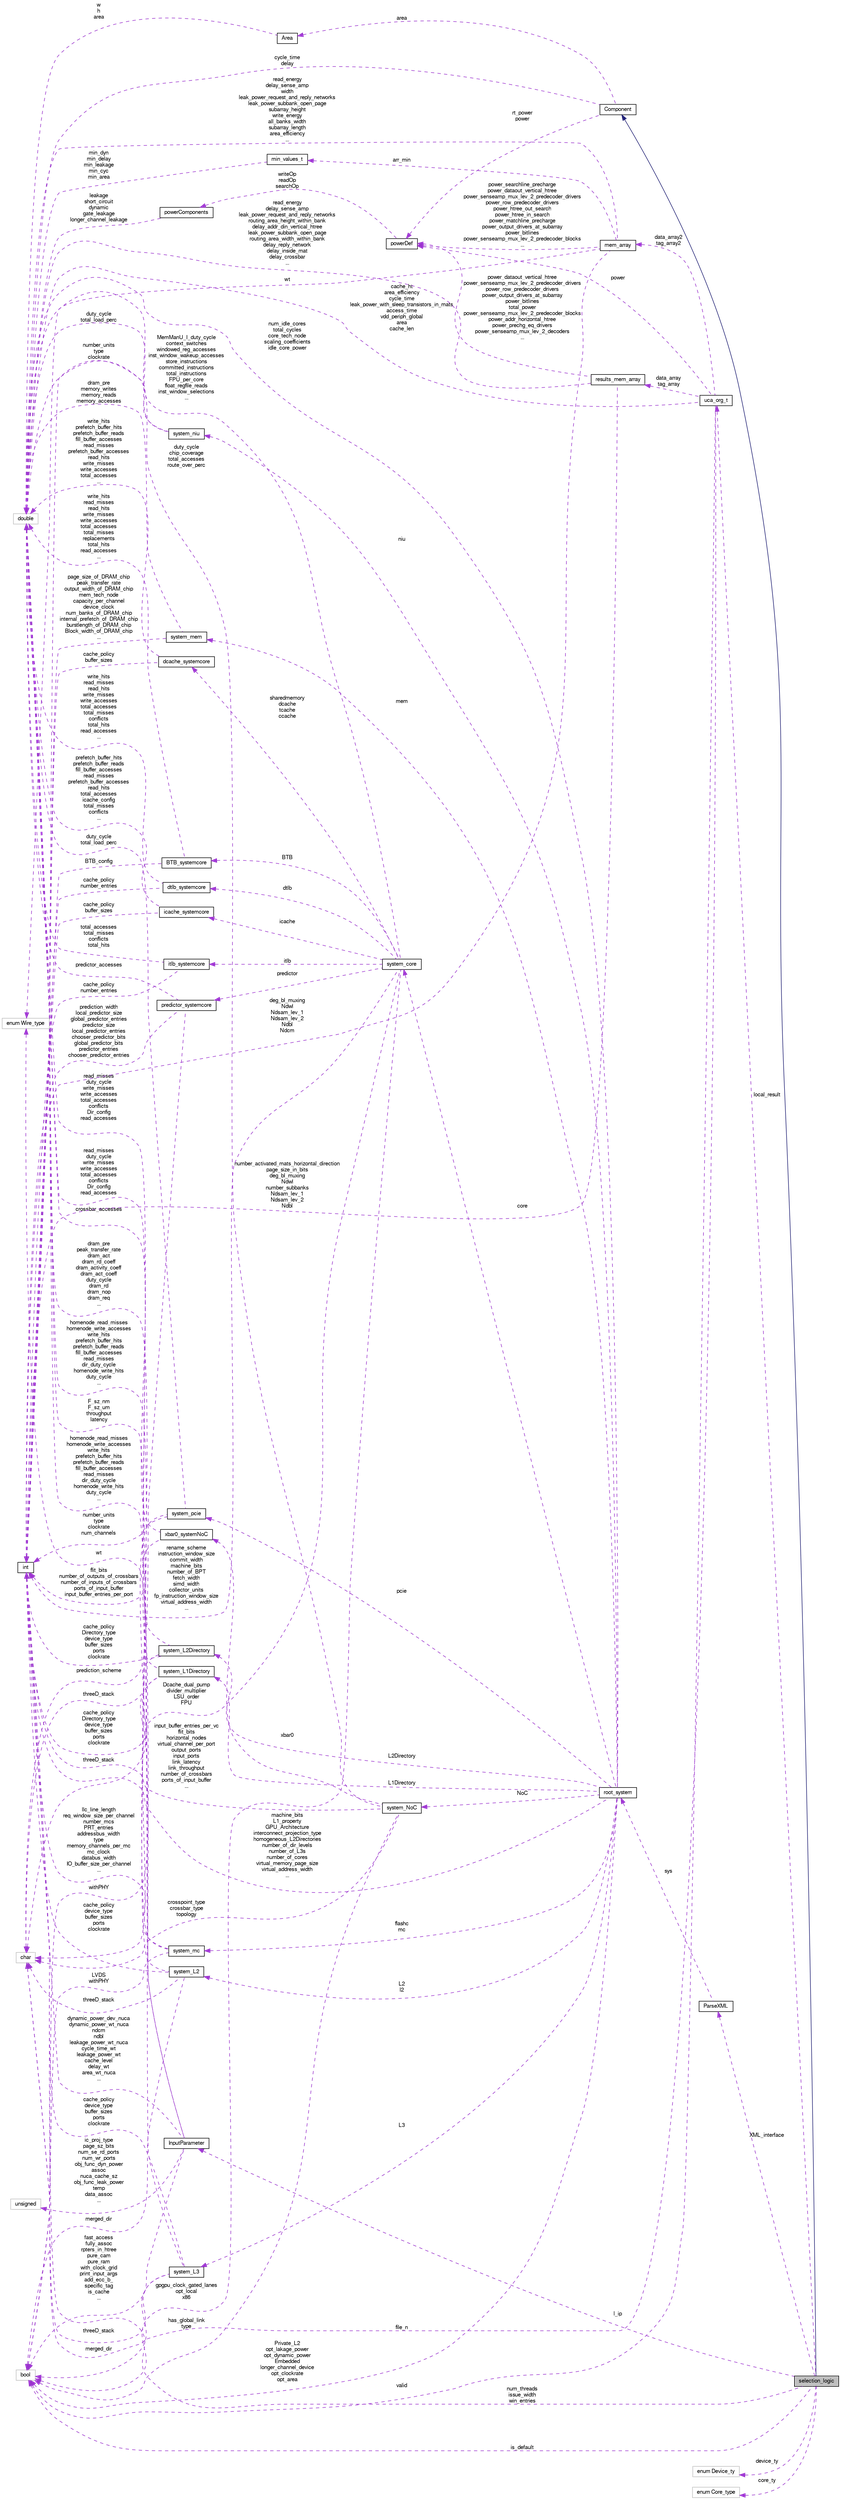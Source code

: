 digraph G
{
  bgcolor="transparent";
  edge [fontname="FreeSans",fontsize="10",labelfontname="FreeSans",labelfontsize="10"];
  node [fontname="FreeSans",fontsize="10",shape=record];
  rankdir=LR;
  Node1 [label="selection_logic",height=0.2,width=0.4,color="black", fillcolor="grey75", style="filled" fontcolor="black"];
  Node2 -> Node1 [dir=back,color="midnightblue",fontsize="10",style="solid",fontname="FreeSans"];
  Node2 [label="Component",height=0.2,width=0.4,color="black",URL="$classComponent.html"];
  Node3 -> Node2 [dir=back,color="darkorchid3",fontsize="10",style="dashed",label="cycle_time\ndelay",fontname="FreeSans"];
  Node3 [label="double",height=0.2,width=0.4,color="grey75"];
  Node4 -> Node2 [dir=back,color="darkorchid3",fontsize="10",style="dashed",label="rt_power\npower",fontname="FreeSans"];
  Node4 [label="powerDef",height=0.2,width=0.4,color="black",URL="$classpowerDef.html"];
  Node5 -> Node4 [dir=back,color="darkorchid3",fontsize="10",style="dashed",label="writeOp\nreadOp\nsearchOp",fontname="FreeSans"];
  Node5 [label="powerComponents",height=0.2,width=0.4,color="black",URL="$classpowerComponents.html"];
  Node3 -> Node5 [dir=back,color="darkorchid3",fontsize="10",style="dashed",label="leakage\nshort_circuit\ndynamic\ngate_leakage\nlonger_channel_leakage",fontname="FreeSans"];
  Node6 -> Node2 [dir=back,color="darkorchid3",fontsize="10",style="dashed",label="area",fontname="FreeSans"];
  Node6 [label="Area",height=0.2,width=0.4,color="black",URL="$classArea.html"];
  Node3 -> Node6 [dir=back,color="darkorchid3",fontsize="10",style="dashed",label="w\nh\narea",fontname="FreeSans"];
  Node7 -> Node1 [dir=back,color="darkorchid3",fontsize="10",style="dashed",label="device_ty",fontname="FreeSans"];
  Node7 [label="enum Device_ty",height=0.2,width=0.4,color="grey75"];
  Node8 -> Node1 [dir=back,color="darkorchid3",fontsize="10",style="dashed",label="local_result",fontname="FreeSans"];
  Node8 [label="uca_org_t",height=0.2,width=0.4,color="black",URL="$classuca__org__t.html"];
  Node3 -> Node8 [dir=back,color="darkorchid3",fontsize="10",style="dashed",label="cache_ht\narea_efficiency\ncycle_time\nleak_power_with_sleep_transistors_in_mats\naccess_time\nvdd_periph_global\narea\ncache_len",fontname="FreeSans"];
  Node9 -> Node8 [dir=back,color="darkorchid3",fontsize="10",style="dashed",label="file_n",fontname="FreeSans"];
  Node9 [label="char",height=0.2,width=0.4,color="grey75"];
  Node4 -> Node8 [dir=back,color="darkorchid3",fontsize="10",style="dashed",label="power",fontname="FreeSans"];
  Node10 -> Node8 [dir=back,color="darkorchid3",fontsize="10",style="dashed",label="data_array2\ntag_array2",fontname="FreeSans"];
  Node10 [label="mem_array",height=0.2,width=0.4,color="black",URL="$classmem__array.html"];
  Node3 -> Node10 [dir=back,color="darkorchid3",fontsize="10",style="dashed",label="read_energy\ndelay_sense_amp\nwidth\nleak_power_request_and_reply_networks\nleak_power_subbank_open_page\nsubarray_height\nwrite_energy\nall_banks_width\nsubarray_length\narea_efficiency\n...",fontname="FreeSans"];
  Node11 -> Node10 [dir=back,color="darkorchid3",fontsize="10",style="dashed",label="arr_min",fontname="FreeSans"];
  Node11 [label="min_values_t",height=0.2,width=0.4,color="black",URL="$classmin__values__t.html"];
  Node3 -> Node11 [dir=back,color="darkorchid3",fontsize="10",style="dashed",label="min_dyn\nmin_delay\nmin_leakage\nmin_cyc\nmin_area",fontname="FreeSans"];
  Node4 -> Node10 [dir=back,color="darkorchid3",fontsize="10",style="dashed",label="power_searchline_precharge\npower_dataout_vertical_htree\npower_senseamp_mux_lev_2_predecoder_drivers\npower_row_predecoder_drivers\npower_htree_out_search\npower_htree_in_search\npower_matchline_precharge\npower_output_drivers_at_subarray\npower_bitlines\npower_senseamp_mux_lev_2_predecoder_blocks\n...",fontname="FreeSans"];
  Node12 -> Node10 [dir=back,color="darkorchid3",fontsize="10",style="dashed",label="deg_bl_muxing\nNdwl\nNdsam_lev_1\nNdsam_lev_2\nNdbl\nNdcm",fontname="FreeSans"];
  Node12 [label="int",height=0.2,width=0.4,color="black",URL="$classint.html"];
  Node13 -> Node10 [dir=back,color="darkorchid3",fontsize="10",style="dashed",label="wt",fontname="FreeSans"];
  Node13 [label="enum Wire_type",height=0.2,width=0.4,color="grey75"];
  Node14 -> Node8 [dir=back,color="darkorchid3",fontsize="10",style="dashed",label="data_array\ntag_array",fontname="FreeSans"];
  Node14 [label="results_mem_array",height=0.2,width=0.4,color="black",URL="$structresults__mem__array.html"];
  Node3 -> Node14 [dir=back,color="darkorchid3",fontsize="10",style="dashed",label="read_energy\ndelay_sense_amp\nleak_power_request_and_reply_networks\nrouting_area_height_within_bank\ndelay_addr_din_vertical_htree\nleak_power_subbank_open_page\nrouting_area_width_within_bank\ndelay_reply_network\ndelay_inside_mat\ndelay_crossbar\n...",fontname="FreeSans"];
  Node4 -> Node14 [dir=back,color="darkorchid3",fontsize="10",style="dashed",label="power_dataout_vertical_htree\npower_senseamp_mux_lev_2_predecoder_drivers\npower_row_predecoder_drivers\npower_output_drivers_at_subarray\npower_bitlines\ntotal_power\npower_senseamp_mux_lev_2_predecoder_blocks\npower_addr_horizontal_htree\npower_prechg_eq_drivers\npower_senseamp_mux_lev_2_decoders\n...",fontname="FreeSans"];
  Node12 -> Node14 [dir=back,color="darkorchid3",fontsize="10",style="dashed",label="number_activated_mats_horizontal_direction\npage_size_in_bits\ndeg_bl_muxing\nNdwl\nnumber_subbanks\nNdsam_lev_1\nNdsam_lev_2\nNdbl",fontname="FreeSans"];
  Node15 -> Node8 [dir=back,color="darkorchid3",fontsize="10",style="dashed",label="valid",fontname="FreeSans"];
  Node15 [label="bool",height=0.2,width=0.4,color="grey75"];
  Node12 -> Node1 [dir=back,color="darkorchid3",fontsize="10",style="dashed",label="num_threads\nissue_width\nwin_entries",fontname="FreeSans"];
  Node15 -> Node1 [dir=back,color="darkorchid3",fontsize="10",style="dashed",label="is_default",fontname="FreeSans"];
  Node16 -> Node1 [dir=back,color="darkorchid3",fontsize="10",style="dashed",label="l_ip",fontname="FreeSans"];
  Node16 [label="InputParameter",height=0.2,width=0.4,color="black",URL="$classInputParameter.html"];
  Node3 -> Node16 [dir=back,color="darkorchid3",fontsize="10",style="dashed",label="F_sz_nm\nF_sz_um\nthroughput\nlatency",fontname="FreeSans"];
  Node12 -> Node16 [dir=back,color="darkorchid3",fontsize="10",style="dashed",label="dynamic_power_dev_nuca\ndynamic_power_wt_nuca\nndcm\nndbl\nleakage_power_wt_nuca\ncycle_time_wt\nleakage_power_wt\ncache_level\ndelay_wt\narea_wt_nuca\n...",fontname="FreeSans"];
  Node15 -> Node16 [dir=back,color="darkorchid3",fontsize="10",style="dashed",label="fast_access\nfully_assoc\nrpters_in_htree\npure_cam\npure_ram\nwith_clock_grid\nprint_input_args\nadd_ecc_b_\nspecific_tag\nis_cache\n...",fontname="FreeSans"];
  Node13 -> Node16 [dir=back,color="darkorchid3",fontsize="10",style="dashed",label="wt",fontname="FreeSans"];
  Node17 -> Node16 [dir=back,color="darkorchid3",fontsize="10",style="dashed",label="ic_proj_type\npage_sz_bits\nnum_se_rd_ports\nnum_wr_ports\nobj_func_dyn_power\nassoc\nnuca_cache_sz\nobj_func_leak_power\ntemp\ndata_assoc\n...",fontname="FreeSans"];
  Node17 [label="unsigned",height=0.2,width=0.4,color="grey75"];
  Node18 -> Node1 [dir=back,color="darkorchid3",fontsize="10",style="dashed",label="XML_interface",fontname="FreeSans"];
  Node18 [label="ParseXML",height=0.2,width=0.4,color="black",URL="$classParseXML.html"];
  Node19 -> Node18 [dir=back,color="darkorchid3",fontsize="10",style="dashed",label="sys",fontname="FreeSans"];
  Node19 [label="root_system",height=0.2,width=0.4,color="black",URL="$structroot__system.html"];
  Node20 -> Node19 [dir=back,color="darkorchid3",fontsize="10",style="dashed",label="L2\nl2",fontname="FreeSans"];
  Node20 [label="system_L2",height=0.2,width=0.4,color="black",URL="$structsystem__L2.html"];
  Node3 -> Node20 [dir=back,color="darkorchid3",fontsize="10",style="dashed",label="homenode_read_misses\nhomenode_write_accesses\nwrite_hits\nprefetch_buffer_hits\nprefetch_buffer_reads\nfill_buffer_accesses\nread_misses\ndir_duty_cycle\nhomenode_write_hits\nduty_cycle\n...",fontname="FreeSans"];
  Node9 -> Node20 [dir=back,color="darkorchid3",fontsize="10",style="dashed",label="threeD_stack",fontname="FreeSans"];
  Node12 -> Node20 [dir=back,color="darkorchid3",fontsize="10",style="dashed",label="cache_policy\ndevice_type\nbuffer_sizes\nports\nclockrate",fontname="FreeSans"];
  Node15 -> Node20 [dir=back,color="darkorchid3",fontsize="10",style="dashed",label="merged_dir",fontname="FreeSans"];
  Node21 -> Node19 [dir=back,color="darkorchid3",fontsize="10",style="dashed",label="L3",fontname="FreeSans"];
  Node21 [label="system_L3",height=0.2,width=0.4,color="black",URL="$structsystem__L3.html"];
  Node3 -> Node21 [dir=back,color="darkorchid3",fontsize="10",style="dashed",label="homenode_read_misses\nhomenode_write_accesses\nwrite_hits\nprefetch_buffer_hits\nprefetch_buffer_reads\nfill_buffer_accesses\nread_misses\ndir_duty_cycle\nhomenode_write_hits\nduty_cycle\n...",fontname="FreeSans"];
  Node9 -> Node21 [dir=back,color="darkorchid3",fontsize="10",style="dashed",label="threeD_stack",fontname="FreeSans"];
  Node12 -> Node21 [dir=back,color="darkorchid3",fontsize="10",style="dashed",label="cache_policy\ndevice_type\nbuffer_sizes\nports\nclockrate",fontname="FreeSans"];
  Node15 -> Node21 [dir=back,color="darkorchid3",fontsize="10",style="dashed",label="merged_dir",fontname="FreeSans"];
  Node3 -> Node19 [dir=back,color="darkorchid3",fontsize="10",style="dashed",label="num_idle_cores\ntotal_cycles\ncore_tech_node\nscaling_coefficients\nidle_core_power",fontname="FreeSans"];
  Node22 -> Node19 [dir=back,color="darkorchid3",fontsize="10",style="dashed",label="L2Directory",fontname="FreeSans"];
  Node22 [label="system_L2Directory",height=0.2,width=0.4,color="black",URL="$structsystem__L2Directory.html"];
  Node3 -> Node22 [dir=back,color="darkorchid3",fontsize="10",style="dashed",label="read_misses\nduty_cycle\nwrite_misses\nwrite_accesses\ntotal_accesses\nconflicts\nDir_config\nread_accesses",fontname="FreeSans"];
  Node9 -> Node22 [dir=back,color="darkorchid3",fontsize="10",style="dashed",label="threeD_stack",fontname="FreeSans"];
  Node12 -> Node22 [dir=back,color="darkorchid3",fontsize="10",style="dashed",label="cache_policy\nDirectory_type\ndevice_type\nbuffer_sizes\nports\nclockrate",fontname="FreeSans"];
  Node23 -> Node19 [dir=back,color="darkorchid3",fontsize="10",style="dashed",label="flashc\nmc",fontname="FreeSans"];
  Node23 [label="system_mc",height=0.2,width=0.4,color="black",URL="$structsystem__mc.html"];
  Node3 -> Node23 [dir=back,color="darkorchid3",fontsize="10",style="dashed",label="dram_pre\npeak_transfer_rate\ndram_act\ndram_rd_coeff\ndram_activity_coeff\ndram_act_coeff\nduty_cycle\ndram_rd\ndram_nop\ndram_req\n...",fontname="FreeSans"];
  Node12 -> Node23 [dir=back,color="darkorchid3",fontsize="10",style="dashed",label="llc_line_length\nreq_window_size_per_channel\nnumber_mcs\nPRT_entries\naddressbus_width\ntype\nmemory_channels_per_mc\nmc_clock\ndatabus_width\nIO_buffer_size_per_channel\n...",fontname="FreeSans"];
  Node15 -> Node23 [dir=back,color="darkorchid3",fontsize="10",style="dashed",label="LVDS\nwithPHY",fontname="FreeSans"];
  Node24 -> Node19 [dir=back,color="darkorchid3",fontsize="10",style="dashed",label="mem",fontname="FreeSans"];
  Node24 [label="system_mem",height=0.2,width=0.4,color="black",URL="$structsystem__mem.html"];
  Node3 -> Node24 [dir=back,color="darkorchid3",fontsize="10",style="dashed",label="dram_pre\nmemory_writes\nmemory_reads\nmemory_accesses",fontname="FreeSans"];
  Node12 -> Node24 [dir=back,color="darkorchid3",fontsize="10",style="dashed",label="page_size_of_DRAM_chip\npeak_transfer_rate\noutput_width_of_DRAM_chip\nmem_tech_node\ncapacity_per_channel\ndevice_clock\nnum_banks_of_DRAM_chip\ninternal_prefetch_of_DRAM_chip\nburstlength_of_DRAM_chip\nBlock_width_of_DRAM_chip\n...",fontname="FreeSans"];
  Node25 -> Node19 [dir=back,color="darkorchid3",fontsize="10",style="dashed",label="L1Directory",fontname="FreeSans"];
  Node25 [label="system_L1Directory",height=0.2,width=0.4,color="black",URL="$structsystem__L1Directory.html"];
  Node3 -> Node25 [dir=back,color="darkorchid3",fontsize="10",style="dashed",label="read_misses\nduty_cycle\nwrite_misses\nwrite_accesses\ntotal_accesses\nconflicts\nDir_config\nread_accesses",fontname="FreeSans"];
  Node9 -> Node25 [dir=back,color="darkorchid3",fontsize="10",style="dashed",label="threeD_stack",fontname="FreeSans"];
  Node12 -> Node25 [dir=back,color="darkorchid3",fontsize="10",style="dashed",label="cache_policy\nDirectory_type\ndevice_type\nbuffer_sizes\nports\nclockrate",fontname="FreeSans"];
  Node26 -> Node19 [dir=back,color="darkorchid3",fontsize="10",style="dashed",label="niu",fontname="FreeSans"];
  Node26 [label="system_niu",height=0.2,width=0.4,color="black",URL="$structsystem__niu.html"];
  Node3 -> Node26 [dir=back,color="darkorchid3",fontsize="10",style="dashed",label="duty_cycle\ntotal_load_perc",fontname="FreeSans"];
  Node12 -> Node26 [dir=back,color="darkorchid3",fontsize="10",style="dashed",label="number_units\ntype\nclockrate",fontname="FreeSans"];
  Node27 -> Node19 [dir=back,color="darkorchid3",fontsize="10",style="dashed",label="core",fontname="FreeSans"];
  Node27 [label="system_core",height=0.2,width=0.4,color="black",URL="$structsystem__core.html"];
  Node28 -> Node27 [dir=back,color="darkorchid3",fontsize="10",style="dashed",label="predictor",fontname="FreeSans"];
  Node28 [label="predictor_systemcore",height=0.2,width=0.4,color="black",URL="$structpredictor__systemcore.html"];
  Node3 -> Node28 [dir=back,color="darkorchid3",fontsize="10",style="dashed",label="predictor_accesses",fontname="FreeSans"];
  Node9 -> Node28 [dir=back,color="darkorchid3",fontsize="10",style="dashed",label="prediction_scheme",fontname="FreeSans"];
  Node12 -> Node28 [dir=back,color="darkorchid3",fontsize="10",style="dashed",label="prediction_width\nlocal_predictor_size\nglobal_predictor_entries\npredictor_size\nlocal_predictor_entries\nchooser_predictor_bits\nglobal_predictor_bits\npredictor_entries\nchooser_predictor_entries",fontname="FreeSans"];
  Node29 -> Node27 [dir=back,color="darkorchid3",fontsize="10",style="dashed",label="BTB",fontname="FreeSans"];
  Node29 [label="BTB_systemcore",height=0.2,width=0.4,color="black",URL="$structBTB__systemcore.html"];
  Node3 -> Node29 [dir=back,color="darkorchid3",fontsize="10",style="dashed",label="write_hits\nread_misses\nread_hits\nwrite_misses\nwrite_accesses\ntotal_accesses\ntotal_misses\nreplacements\ntotal_hits\nread_accesses\n...",fontname="FreeSans"];
  Node12 -> Node29 [dir=back,color="darkorchid3",fontsize="10",style="dashed",label="BTB_config",fontname="FreeSans"];
  Node3 -> Node27 [dir=back,color="darkorchid3",fontsize="10",style="dashed",label="MemManU_I_duty_cycle\ncontext_switches\nwindowed_reg_accesses\ninst_window_wakeup_accesses\nstore_instructions\ncommitted_instructions\ntotal_instructions\nFPU_per_core\nfloat_regfile_reads\ninst_window_selections\n...",fontname="FreeSans"];
  Node30 -> Node27 [dir=back,color="darkorchid3",fontsize="10",style="dashed",label="itlb",fontname="FreeSans"];
  Node30 [label="itlb_systemcore",height=0.2,width=0.4,color="black",URL="$structitlb__systemcore.html"];
  Node3 -> Node30 [dir=back,color="darkorchid3",fontsize="10",style="dashed",label="total_accesses\ntotal_misses\nconflicts\ntotal_hits",fontname="FreeSans"];
  Node12 -> Node30 [dir=back,color="darkorchid3",fontsize="10",style="dashed",label="cache_policy\nnumber_entries",fontname="FreeSans"];
  Node31 -> Node27 [dir=back,color="darkorchid3",fontsize="10",style="dashed",label="icache",fontname="FreeSans"];
  Node31 [label="icache_systemcore",height=0.2,width=0.4,color="black",URL="$structicache__systemcore.html"];
  Node3 -> Node31 [dir=back,color="darkorchid3",fontsize="10",style="dashed",label="prefetch_buffer_hits\nprefetch_buffer_reads\nfill_buffer_accesses\nread_misses\nprefetch_buffer_accesses\nread_hits\ntotal_accesses\nicache_config\ntotal_misses\nconflicts\n...",fontname="FreeSans"];
  Node12 -> Node31 [dir=back,color="darkorchid3",fontsize="10",style="dashed",label="cache_policy\nbuffer_sizes",fontname="FreeSans"];
  Node9 -> Node27 [dir=back,color="darkorchid3",fontsize="10",style="dashed",label="Dcache_dual_pump\ndivider_multiplier\nLSU_order\nFPU",fontname="FreeSans"];
  Node12 -> Node27 [dir=back,color="darkorchid3",fontsize="10",style="dashed",label="rename_scheme\ninstruction_window_size\ncommit_width\nmachine_bits\nnumber_of_BPT\nfetch_width\nsimd_width\ncollector_units\nfp_instruction_window_size\nvirtual_address_width\n...",fontname="FreeSans"];
  Node32 -> Node27 [dir=back,color="darkorchid3",fontsize="10",style="dashed",label="sharedmemory\ndcache\ntcache\nccache",fontname="FreeSans"];
  Node32 [label="dcache_systemcore",height=0.2,width=0.4,color="black",URL="$structdcache__systemcore.html"];
  Node3 -> Node32 [dir=back,color="darkorchid3",fontsize="10",style="dashed",label="write_hits\nprefetch_buffer_hits\nprefetch_buffer_reads\nfill_buffer_accesses\nread_misses\nprefetch_buffer_accesses\nread_hits\nwrite_misses\nwrite_accesses\ntotal_accesses\n...",fontname="FreeSans"];
  Node12 -> Node32 [dir=back,color="darkorchid3",fontsize="10",style="dashed",label="cache_policy\nbuffer_sizes",fontname="FreeSans"];
  Node15 -> Node27 [dir=back,color="darkorchid3",fontsize="10",style="dashed",label="gpgpu_clock_gated_lanes\nopt_local\nx86",fontname="FreeSans"];
  Node33 -> Node27 [dir=back,color="darkorchid3",fontsize="10",style="dashed",label="dtlb",fontname="FreeSans"];
  Node33 [label="dtlb_systemcore",height=0.2,width=0.4,color="black",URL="$structdtlb__systemcore.html"];
  Node3 -> Node33 [dir=back,color="darkorchid3",fontsize="10",style="dashed",label="write_hits\nread_misses\nread_hits\nwrite_misses\nwrite_accesses\ntotal_accesses\ntotal_misses\nconflicts\ntotal_hits\nread_accesses\n...",fontname="FreeSans"];
  Node12 -> Node33 [dir=back,color="darkorchid3",fontsize="10",style="dashed",label="cache_policy\nnumber_entries",fontname="FreeSans"];
  Node12 -> Node19 [dir=back,color="darkorchid3",fontsize="10",style="dashed",label="machine_bits\nL1_property\nGPU_Architecture\ninterconnect_projection_type\nhomogeneous_L2Directories\nnumber_of_dir_levels\nnumber_of_L3s\nnumber_of_cores\nvirtual_memory_page_size\nvirtual_address_width\n...",fontname="FreeSans"];
  Node15 -> Node19 [dir=back,color="darkorchid3",fontsize="10",style="dashed",label="Private_L2\nopt_lakage_power\nopt_dynamic_power\nEmbedded\nlonger_channel_device\nopt_clockrate\nopt_area",fontname="FreeSans"];
  Node34 -> Node19 [dir=back,color="darkorchid3",fontsize="10",style="dashed",label="NoC",fontname="FreeSans"];
  Node34 [label="system_NoC",height=0.2,width=0.4,color="black",URL="$structsystem__NoC.html"];
  Node3 -> Node34 [dir=back,color="darkorchid3",fontsize="10",style="dashed",label="duty_cycle\nchip_coverage\ntotal_accesses\nroute_over_perc",fontname="FreeSans"];
  Node9 -> Node34 [dir=back,color="darkorchid3",fontsize="10",style="dashed",label="crosspoint_type\ncrossbar_type\ntopology",fontname="FreeSans"];
  Node12 -> Node34 [dir=back,color="darkorchid3",fontsize="10",style="dashed",label="input_buffer_entries_per_vc\nflit_bits\nhorizontal_nodes\nvirtual_channel_per_port\noutput_ports\ninput_ports\nlink_latency\nlink_throughput\nnumber_of_crossbars\nports_of_input_buffer\n...",fontname="FreeSans"];
  Node15 -> Node34 [dir=back,color="darkorchid3",fontsize="10",style="dashed",label="has_global_link\ntype",fontname="FreeSans"];
  Node35 -> Node34 [dir=back,color="darkorchid3",fontsize="10",style="dashed",label="xbar0",fontname="FreeSans"];
  Node35 [label="xbar0_systemNoC",height=0.2,width=0.4,color="black",URL="$structxbar0__systemNoC.html"];
  Node3 -> Node35 [dir=back,color="darkorchid3",fontsize="10",style="dashed",label="crossbar_accesses",fontname="FreeSans"];
  Node12 -> Node35 [dir=back,color="darkorchid3",fontsize="10",style="dashed",label="flit_bits\nnumber_of_outputs_of_crossbars\nnumber_of_inputs_of_crossbars\nports_of_input_buffer\ninput_buffer_entries_per_port",fontname="FreeSans"];
  Node36 -> Node19 [dir=back,color="darkorchid3",fontsize="10",style="dashed",label="pcie",fontname="FreeSans"];
  Node36 [label="system_pcie",height=0.2,width=0.4,color="black",URL="$structsystem__pcie.html"];
  Node3 -> Node36 [dir=back,color="darkorchid3",fontsize="10",style="dashed",label="duty_cycle\ntotal_load_perc",fontname="FreeSans"];
  Node12 -> Node36 [dir=back,color="darkorchid3",fontsize="10",style="dashed",label="number_units\ntype\nclockrate\nnum_channels",fontname="FreeSans"];
  Node15 -> Node36 [dir=back,color="darkorchid3",fontsize="10",style="dashed",label="withPHY",fontname="FreeSans"];
  Node37 -> Node1 [dir=back,color="darkorchid3",fontsize="10",style="dashed",label="core_ty",fontname="FreeSans"];
  Node37 [label="enum Core_type",height=0.2,width=0.4,color="grey75"];
}
